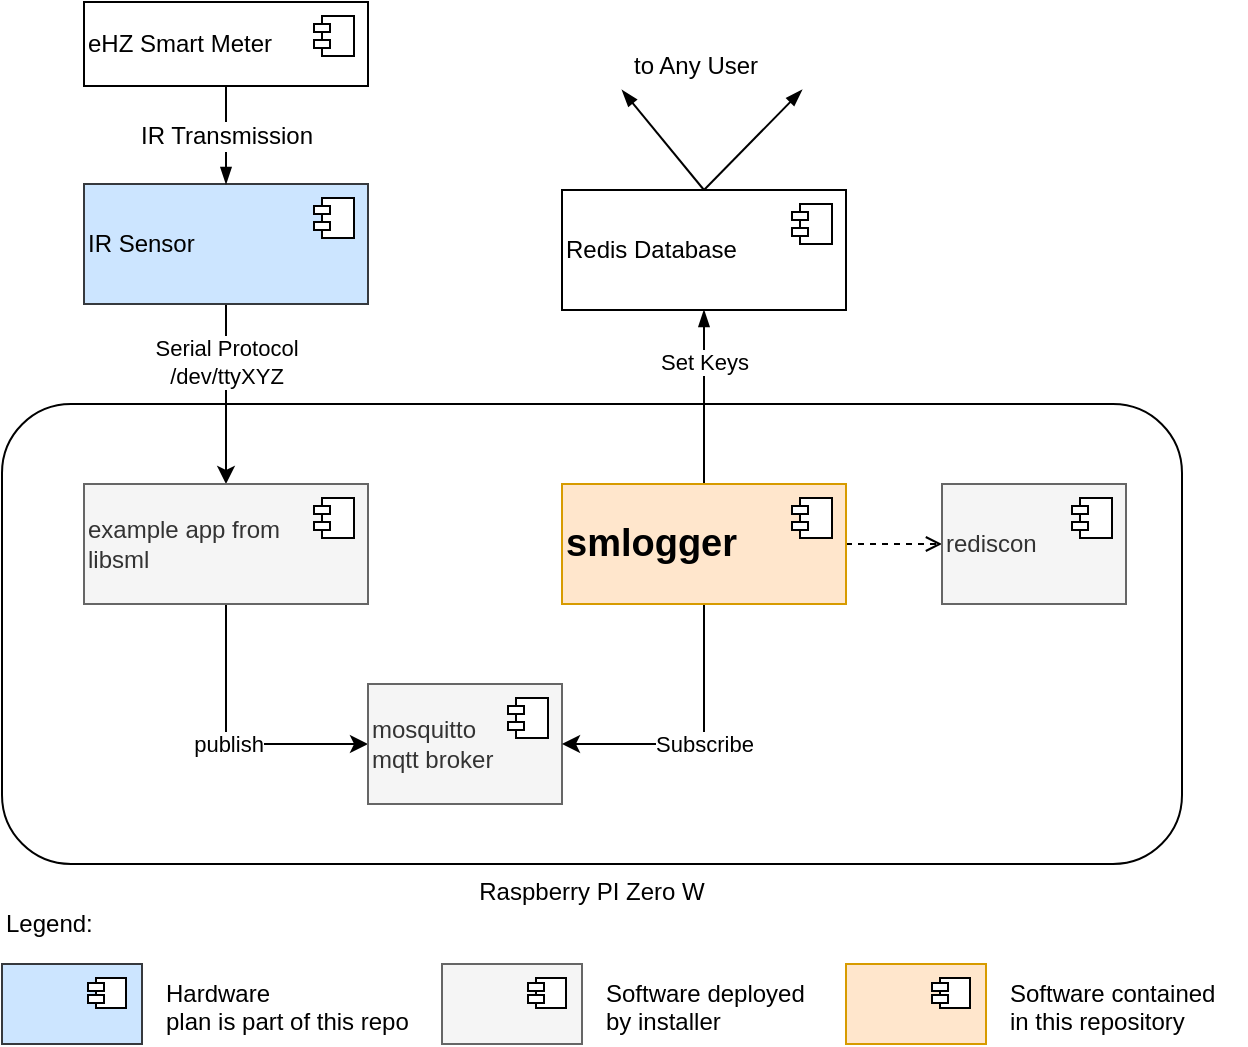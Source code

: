 <mxfile version="12.2.2" type="device" pages="1"><diagram id="w6fHClH5LvfUV7URXeW6" name="Page-1"><mxGraphModel dx="1173" dy="675" grid="1" gridSize="10" guides="1" tooltips="1" connect="1" arrows="1" fold="1" page="1" pageScale="1" pageWidth="827" pageHeight="1169" math="0" shadow="0"><root><mxCell id="0"/><mxCell id="1" parent="0"/><mxCell id="WxMldUSNXVdz5ASjwKoi-14" value="Raspberry PI Zero W" style="rounded=1;whiteSpace=wrap;html=1;align=center;labelPosition=center;verticalLabelPosition=bottom;verticalAlign=top;" vertex="1" parent="1"><mxGeometry x="160" y="340" width="590" height="230" as="geometry"/></mxCell><mxCell id="WxMldUSNXVdz5ASjwKoi-16" value="Serial Protocol&lt;br&gt;/dev/ttyXYZ" style="edgeStyle=orthogonalEdgeStyle;rounded=0;orthogonalLoop=1;jettySize=auto;html=1;entryX=0.5;entryY=0;entryDx=0;entryDy=0;" edge="1" parent="1" source="WxMldUSNXVdz5ASjwKoi-1" target="WxMldUSNXVdz5ASjwKoi-3"><mxGeometry x="-0.359" relative="1" as="geometry"><mxPoint as="offset"/></mxGeometry></mxCell><mxCell id="WxMldUSNXVdz5ASjwKoi-1" value="IR Sensor" style="html=1;align=left;fillColor=#cce5ff;strokeColor=#36393d;" vertex="1" parent="1"><mxGeometry x="201" y="230" width="142" height="60" as="geometry"/></mxCell><mxCell id="WxMldUSNXVdz5ASjwKoi-2" value="" style="shape=component;jettyWidth=8;jettyHeight=4;align=left;" vertex="1" parent="WxMldUSNXVdz5ASjwKoi-1"><mxGeometry x="1" width="20" height="20" relative="1" as="geometry"><mxPoint x="-27" y="7" as="offset"/></mxGeometry></mxCell><mxCell id="WxMldUSNXVdz5ASjwKoi-12" value="publish" style="edgeStyle=orthogonalEdgeStyle;rounded=0;orthogonalLoop=1;jettySize=auto;html=1;entryX=0;entryY=0.5;entryDx=0;entryDy=0;" edge="1" parent="1" source="WxMldUSNXVdz5ASjwKoi-3" target="WxMldUSNXVdz5ASjwKoi-5"><mxGeometry relative="1" as="geometry"/></mxCell><mxCell id="WxMldUSNXVdz5ASjwKoi-3" value="example app from&lt;br&gt;libsml" style="html=1;align=left;fillColor=#f5f5f5;strokeColor=#666666;fontColor=#333333;" vertex="1" parent="1"><mxGeometry x="201" y="380" width="142" height="60" as="geometry"/></mxCell><mxCell id="WxMldUSNXVdz5ASjwKoi-4" value="" style="shape=component;jettyWidth=8;jettyHeight=4;align=left;" vertex="1" parent="WxMldUSNXVdz5ASjwKoi-3"><mxGeometry x="1" width="20" height="20" relative="1" as="geometry"><mxPoint x="-27" y="7" as="offset"/></mxGeometry></mxCell><mxCell id="WxMldUSNXVdz5ASjwKoi-5" value="mosquitto&lt;br&gt;mqtt broker" style="html=1;align=left;fillColor=#f5f5f5;strokeColor=#666666;fontColor=#333333;" vertex="1" parent="1"><mxGeometry x="343" y="480" width="97" height="60" as="geometry"/></mxCell><mxCell id="WxMldUSNXVdz5ASjwKoi-6" value="" style="shape=component;jettyWidth=8;jettyHeight=4;align=left;" vertex="1" parent="WxMldUSNXVdz5ASjwKoi-5"><mxGeometry x="1" width="20" height="20" relative="1" as="geometry"><mxPoint x="-27" y="7" as="offset"/></mxGeometry></mxCell><mxCell id="WxMldUSNXVdz5ASjwKoi-13" value="Subscribe" style="edgeStyle=orthogonalEdgeStyle;rounded=0;orthogonalLoop=1;jettySize=auto;html=1;entryX=1;entryY=0.5;entryDx=0;entryDy=0;" edge="1" parent="1" source="WxMldUSNXVdz5ASjwKoi-7" target="WxMldUSNXVdz5ASjwKoi-5"><mxGeometry relative="1" as="geometry"/></mxCell><mxCell id="WxMldUSNXVdz5ASjwKoi-17" style="edgeStyle=orthogonalEdgeStyle;rounded=0;orthogonalLoop=1;jettySize=auto;html=1;dashed=1;endArrow=open;endFill=0;" edge="1" parent="1" source="WxMldUSNXVdz5ASjwKoi-7" target="WxMldUSNXVdz5ASjwKoi-10"><mxGeometry relative="1" as="geometry"/></mxCell><mxCell id="WxMldUSNXVdz5ASjwKoi-22" value="Set Keys" style="edgeStyle=orthogonalEdgeStyle;rounded=0;orthogonalLoop=1;jettySize=auto;html=1;endArrow=blockThin;endFill=1;" edge="1" parent="1" source="WxMldUSNXVdz5ASjwKoi-7" target="WxMldUSNXVdz5ASjwKoi-20"><mxGeometry x="0.4" relative="1" as="geometry"><mxPoint as="offset"/></mxGeometry></mxCell><mxCell id="WxMldUSNXVdz5ASjwKoi-7" value="smlogger" style="html=1;align=left;fillColor=#ffe6cc;strokeColor=#d79b00;fontStyle=1;fontSize=19;" vertex="1" parent="1"><mxGeometry x="440" y="380" width="142" height="60" as="geometry"/></mxCell><mxCell id="WxMldUSNXVdz5ASjwKoi-8" value="" style="shape=component;jettyWidth=8;jettyHeight=4;align=left;" vertex="1" parent="WxMldUSNXVdz5ASjwKoi-7"><mxGeometry x="1" width="20" height="20" relative="1" as="geometry"><mxPoint x="-27" y="7" as="offset"/></mxGeometry></mxCell><mxCell id="WxMldUSNXVdz5ASjwKoi-10" value="rediscon" style="html=1;align=left;fillColor=#f5f5f5;strokeColor=#666666;fontColor=#333333;" vertex="1" parent="1"><mxGeometry x="630" y="380" width="92" height="60" as="geometry"/></mxCell><mxCell id="WxMldUSNXVdz5ASjwKoi-11" value="" style="shape=component;jettyWidth=8;jettyHeight=4;align=left;" vertex="1" parent="WxMldUSNXVdz5ASjwKoi-10"><mxGeometry x="1" width="20" height="20" relative="1" as="geometry"><mxPoint x="-27" y="7" as="offset"/></mxGeometry></mxCell><mxCell id="WxMldUSNXVdz5ASjwKoi-24" style="rounded=0;orthogonalLoop=1;jettySize=auto;html=1;exitX=0.5;exitY=0;exitDx=0;exitDy=0;endArrow=blockThin;endFill=1;" edge="1" parent="1" source="WxMldUSNXVdz5ASjwKoi-20"><mxGeometry relative="1" as="geometry"><mxPoint x="560" y="183" as="targetPoint"/></mxGeometry></mxCell><mxCell id="WxMldUSNXVdz5ASjwKoi-26" style="edgeStyle=none;rounded=0;orthogonalLoop=1;jettySize=auto;html=1;exitX=0.5;exitY=0;exitDx=0;exitDy=0;endArrow=blockThin;endFill=1;" edge="1" parent="1" source="WxMldUSNXVdz5ASjwKoi-20"><mxGeometry relative="1" as="geometry"><mxPoint x="470" y="183" as="targetPoint"/></mxGeometry></mxCell><mxCell id="WxMldUSNXVdz5ASjwKoi-20" value="Redis Database" style="html=1;align=left;" vertex="1" parent="1"><mxGeometry x="440" y="233" width="142" height="60" as="geometry"/></mxCell><mxCell id="WxMldUSNXVdz5ASjwKoi-21" value="" style="shape=component;jettyWidth=8;jettyHeight=4;align=left;" vertex="1" parent="WxMldUSNXVdz5ASjwKoi-20"><mxGeometry x="1" width="20" height="20" relative="1" as="geometry"><mxPoint x="-27" y="7" as="offset"/></mxGeometry></mxCell><mxCell id="WxMldUSNXVdz5ASjwKoi-27" value="to Any User" style="text;html=1;resizable=0;points=[];autosize=1;align=left;verticalAlign=top;spacingTop=-4;" vertex="1" parent="1"><mxGeometry x="474" y="161" width="80" height="20" as="geometry"/></mxCell><mxCell id="WxMldUSNXVdz5ASjwKoi-28" value="" style="html=1;align=left;fillColor=#cce5ff;strokeColor=#36393d;" vertex="1" parent="1"><mxGeometry x="160" y="620" width="70" height="40" as="geometry"/></mxCell><mxCell id="WxMldUSNXVdz5ASjwKoi-29" value="" style="shape=component;jettyWidth=8;jettyHeight=4;align=left;" vertex="1" parent="WxMldUSNXVdz5ASjwKoi-28"><mxGeometry x="1" width="19" height="15" relative="1" as="geometry"><mxPoint x="-27" y="7" as="offset"/></mxGeometry></mxCell><mxCell id="WxMldUSNXVdz5ASjwKoi-31" value="Legend:" style="text;html=1;resizable=0;points=[];autosize=1;align=left;verticalAlign=top;spacingTop=-4;" vertex="1" parent="1"><mxGeometry x="160" y="590" width="60" height="20" as="geometry"/></mxCell><mxCell id="WxMldUSNXVdz5ASjwKoi-32" value="Hardware&lt;br&gt;plan is part of this repo" style="text;html=1;resizable=0;points=[];autosize=1;align=left;verticalAlign=top;spacingTop=-4;" vertex="1" parent="1"><mxGeometry x="240" y="625" width="140" height="30" as="geometry"/></mxCell><mxCell id="WxMldUSNXVdz5ASjwKoi-33" value="" style="html=1;align=left;fillColor=#f5f5f5;strokeColor=#666666;fontColor=#333333;" vertex="1" parent="1"><mxGeometry x="380" y="620" width="70" height="40" as="geometry"/></mxCell><mxCell id="WxMldUSNXVdz5ASjwKoi-34" value="" style="shape=component;jettyWidth=8;jettyHeight=4;align=left;" vertex="1" parent="WxMldUSNXVdz5ASjwKoi-33"><mxGeometry x="1" width="19" height="15" relative="1" as="geometry"><mxPoint x="-27" y="7" as="offset"/></mxGeometry></mxCell><mxCell id="WxMldUSNXVdz5ASjwKoi-35" value="Software deployed&lt;br&gt;by installer" style="text;html=1;resizable=0;points=[];autosize=1;align=left;verticalAlign=top;spacingTop=-4;" vertex="1" parent="1"><mxGeometry x="460" y="625" width="110" height="30" as="geometry"/></mxCell><mxCell id="WxMldUSNXVdz5ASjwKoi-36" value="" style="html=1;align=left;fillColor=#ffe6cc;strokeColor=#d79b00;" vertex="1" parent="1"><mxGeometry x="582" y="620" width="70" height="40" as="geometry"/></mxCell><mxCell id="WxMldUSNXVdz5ASjwKoi-37" value="" style="shape=component;jettyWidth=8;jettyHeight=4;align=left;" vertex="1" parent="WxMldUSNXVdz5ASjwKoi-36"><mxGeometry x="1" width="19" height="15" relative="1" as="geometry"><mxPoint x="-27" y="7" as="offset"/></mxGeometry></mxCell><mxCell id="WxMldUSNXVdz5ASjwKoi-38" value="Software contained&lt;br&gt;in this repository" style="text;html=1;resizable=0;points=[];autosize=1;align=left;verticalAlign=top;spacingTop=-4;" vertex="1" parent="1"><mxGeometry x="662" y="625" width="120" height="30" as="geometry"/></mxCell><mxCell id="WxMldUSNXVdz5ASjwKoi-41" value="IR Transmission" style="edgeStyle=none;rounded=0;orthogonalLoop=1;jettySize=auto;html=1;endArrow=blockThin;endFill=1;fontSize=12;" edge="1" parent="1" source="WxMldUSNXVdz5ASjwKoi-39" target="WxMldUSNXVdz5ASjwKoi-1"><mxGeometry relative="1" as="geometry"/></mxCell><mxCell id="WxMldUSNXVdz5ASjwKoi-39" value="eHZ Smart Meter" style="html=1;align=left;" vertex="1" parent="1"><mxGeometry x="201" y="139" width="142" height="42" as="geometry"/></mxCell><mxCell id="WxMldUSNXVdz5ASjwKoi-40" value="" style="shape=component;jettyWidth=8;jettyHeight=4;align=left;" vertex="1" parent="WxMldUSNXVdz5ASjwKoi-39"><mxGeometry x="1" width="20" height="20" relative="1" as="geometry"><mxPoint x="-27" y="7" as="offset"/></mxGeometry></mxCell></root></mxGraphModel></diagram></mxfile>